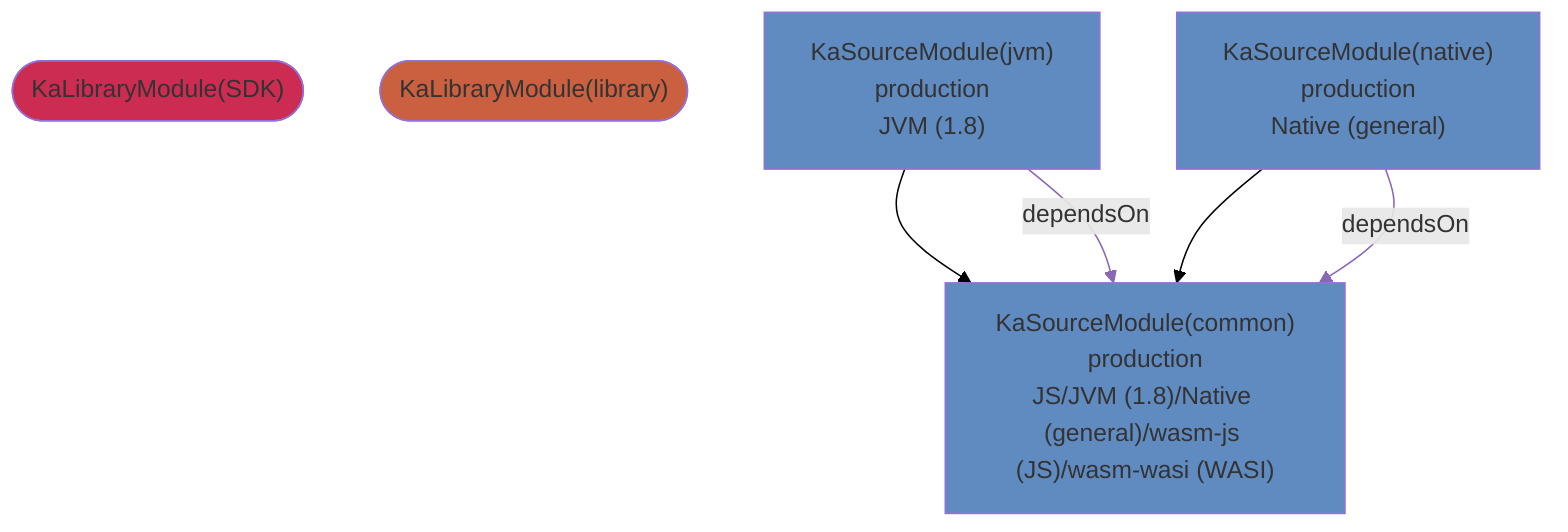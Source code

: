graph TD
  KaLibraryModule_0(["KaLibraryModule(SDK)"])
  KaLibraryModule_1(["KaLibraryModule(library)"])
  KaSourceModule_2["KaSourceModule(common)<br />production<br />JS/JVM (1.8)/Native (general)/wasm-js (JS)/wasm-wasi (WASI)"]
  KaSourceModule_3["KaSourceModule(jvm)<br />production<br />JVM (1.8)"]
  KaSourceModule_4["KaSourceModule(native)<br />production<br />Native (general)"]
  style KaLibraryModule_0 fill:#CC2B52
  style KaLibraryModule_1 fill:#CB6040
  style KaSourceModule_2 fill:#608BC1
  style KaSourceModule_3 fill:#608BC1
  style KaSourceModule_4 fill:#608BC1
  KaSourceModule_3 --> KaSourceModule_2
  KaSourceModule_4 --> KaSourceModule_2
  KaSourceModule_3 --dependsOn--> KaSourceModule_2
  KaSourceModule_4 --dependsOn--> KaSourceModule_2
  linkStyle 0 stroke:black
  linkStyle 1 stroke:black
  linkStyle 2 stroke:#8967B3
  linkStyle 3 stroke:#8967B3